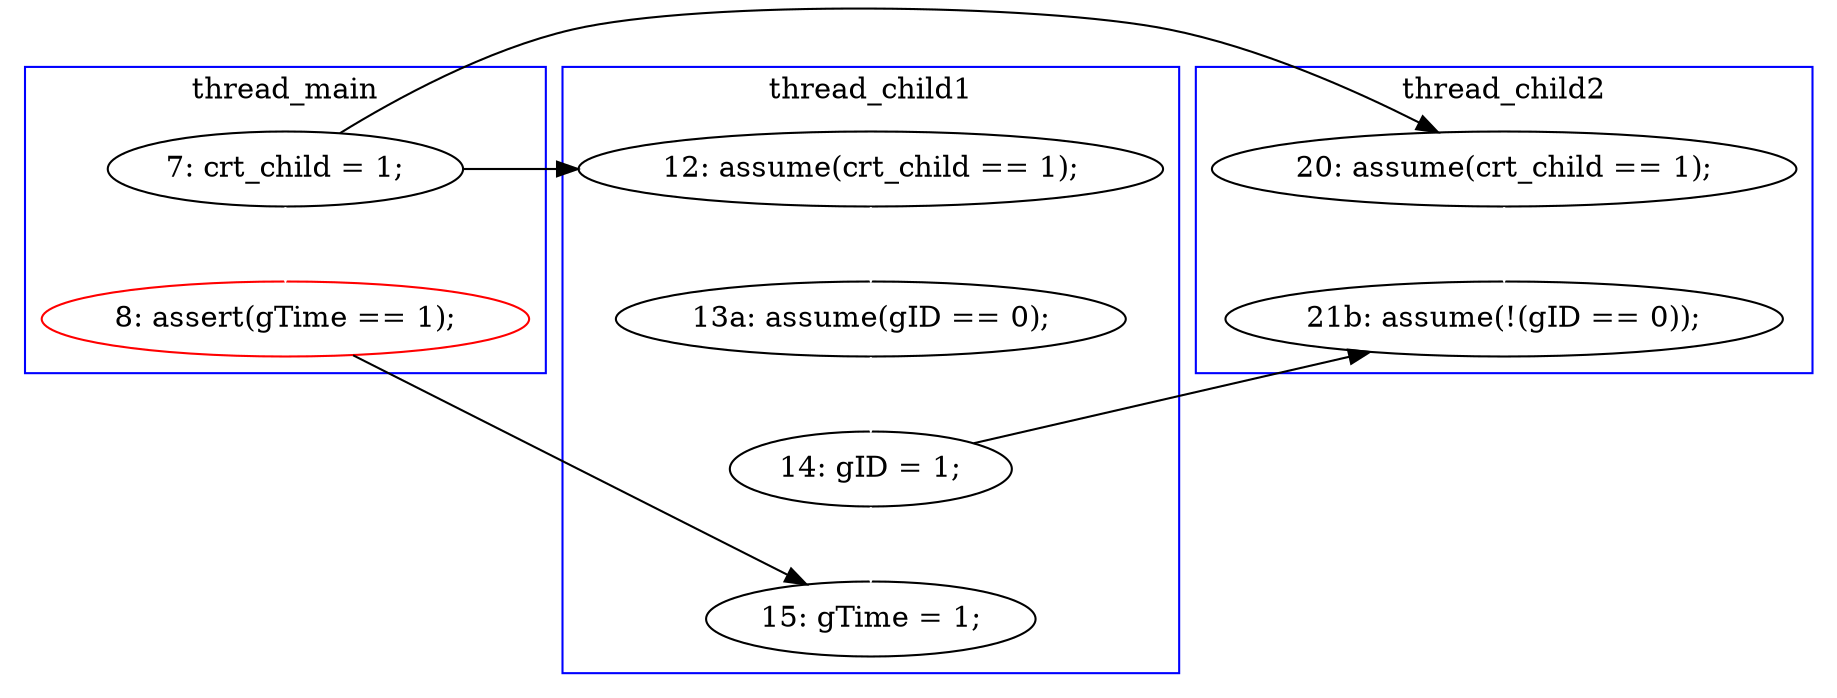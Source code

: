 digraph Counterexample {
	11 -> 12 [color = white, style = solid]
	12 -> 24 [color = white, style = solid]
	7 -> 15 [color = black, style = solid, constraint = false]
	7 -> 14 [color = white, style = solid]
	15 -> 18 [color = white, style = solid]
	12 -> 18 [color = black, style = solid, constraint = false]
	14 -> 24 [color = black, style = solid, constraint = false]
	9 -> 11 [color = white, style = solid]
	7 -> 9 [color = black, style = solid, constraint = false]
	subgraph cluster3 {
		label = thread_child2
		color = blue
		15  [label = "20: assume(crt_child == 1);"]
		18  [label = "21b: assume(!(gID == 0));"]
	}
	subgraph cluster2 {
		label = thread_child1
		color = blue
		12  [label = "14: gID = 1;"]
		9  [label = "12: assume(crt_child == 1);"]
		24  [label = "15: gTime = 1;"]
		11  [label = "13a: assume(gID == 0);"]
	}
	subgraph cluster1 {
		label = thread_main
		color = blue
		7  [label = "7: crt_child = 1;"]
		14  [label = "8: assert(gTime == 1);", color = red]
	}
}